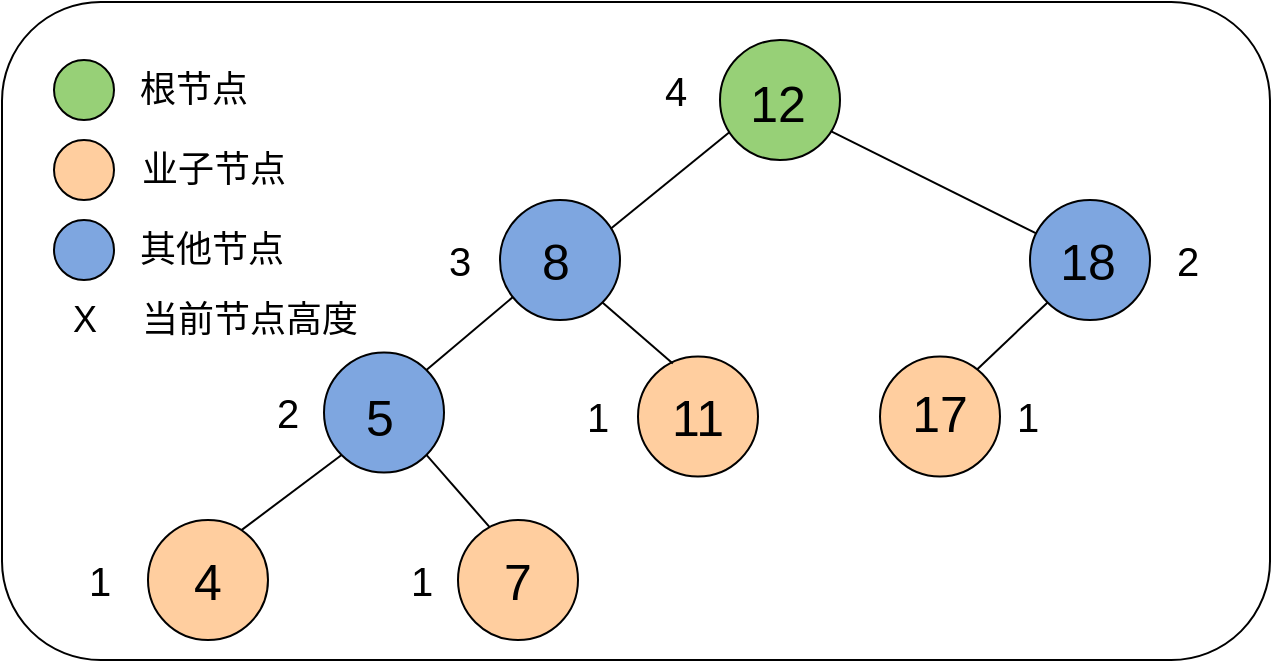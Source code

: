 <mxfile version="14.9.5" type="device"><diagram id="Jl6_3AHuqwfptS_-MiJx" name="Page-1"><mxGraphModel dx="834" dy="389" grid="1" gridSize="10" guides="1" tooltips="1" connect="1" arrows="1" fold="1" page="1" pageScale="1" pageWidth="827" pageHeight="1169" math="0" shadow="0"><root><mxCell id="0"/><mxCell id="1" parent="0"/><mxCell id="9AFSHaZpDhMPzxpDsfW0-101" value="" style="rounded=1;whiteSpace=wrap;html=1;fillColor=#FFFFFF;" parent="1" vertex="1"><mxGeometry x="46" y="51" width="634" height="329" as="geometry"/></mxCell><mxCell id="9AFSHaZpDhMPzxpDsfW0-60" value="" style="ellipse;whiteSpace=wrap;html=1;aspect=fixed;fillColor=#97D077;" parent="1" vertex="1"><mxGeometry x="405" y="70" width="60" height="60" as="geometry"/></mxCell><mxCell id="9AFSHaZpDhMPzxpDsfW0-61" value="" style="ellipse;whiteSpace=wrap;html=1;aspect=fixed;fillColor=#7EA6E0;" parent="1" vertex="1"><mxGeometry x="295" y="150" width="60" height="60" as="geometry"/></mxCell><mxCell id="9AFSHaZpDhMPzxpDsfW0-62" value="" style="ellipse;whiteSpace=wrap;html=1;aspect=fixed;fillColor=#7EA6E0;" parent="1" vertex="1"><mxGeometry x="560" y="150" width="60" height="60" as="geometry"/></mxCell><mxCell id="9AFSHaZpDhMPzxpDsfW0-63" value="" style="ellipse;whiteSpace=wrap;html=1;aspect=fixed;fillColor=#7EA6E0;" parent="1" vertex="1"><mxGeometry x="207" y="226.25" width="60" height="60" as="geometry"/></mxCell><mxCell id="9AFSHaZpDhMPzxpDsfW0-64" value="" style="ellipse;whiteSpace=wrap;html=1;aspect=fixed;fillColor=#FFCE9F;" parent="1" vertex="1"><mxGeometry x="364" y="228.25" width="60" height="60" as="geometry"/></mxCell><mxCell id="9AFSHaZpDhMPzxpDsfW0-65" value="" style="endArrow=none;html=1;entryX=0.078;entryY=0.769;entryDx=0;entryDy=0;entryPerimeter=0;exitX=0.922;exitY=0.239;exitDx=0;exitDy=0;exitPerimeter=0;" parent="1" source="9AFSHaZpDhMPzxpDsfW0-61" target="9AFSHaZpDhMPzxpDsfW0-60" edge="1"><mxGeometry width="50" height="50" relative="1" as="geometry"><mxPoint x="345" y="166" as="sourcePoint"/><mxPoint x="365" y="120" as="targetPoint"/></mxGeometry></mxCell><mxCell id="9AFSHaZpDhMPzxpDsfW0-66" value="" style="endArrow=none;html=1;entryX=0.108;entryY=0.808;entryDx=0;entryDy=0;entryPerimeter=0;exitX=1;exitY=0;exitDx=0;exitDy=0;" parent="1" source="9AFSHaZpDhMPzxpDsfW0-63" target="9AFSHaZpDhMPzxpDsfW0-61" edge="1"><mxGeometry width="50" height="50" relative="1" as="geometry"><mxPoint x="258" y="235" as="sourcePoint"/><mxPoint x="342.577" y="210.003" as="targetPoint"/></mxGeometry></mxCell><mxCell id="9AFSHaZpDhMPzxpDsfW0-67" value="" style="endArrow=none;html=1;entryX=1;entryY=1;entryDx=0;entryDy=0;exitX=0.29;exitY=0.059;exitDx=0;exitDy=0;exitPerimeter=0;" parent="1" source="9AFSHaZpDhMPzxpDsfW0-64" target="9AFSHaZpDhMPzxpDsfW0-61" edge="1"><mxGeometry width="50" height="50" relative="1" as="geometry"><mxPoint x="316.213" y="258.787" as="sourcePoint"/><mxPoint x="363.787" y="211.213" as="targetPoint"/></mxGeometry></mxCell><mxCell id="9AFSHaZpDhMPzxpDsfW0-68" value="" style="endArrow=none;html=1;entryX=0.923;entryY=0.759;entryDx=0;entryDy=0;entryPerimeter=0;" parent="1" source="9AFSHaZpDhMPzxpDsfW0-62" target="9AFSHaZpDhMPzxpDsfW0-60" edge="1"><mxGeometry width="50" height="50" relative="1" as="geometry"><mxPoint x="398.1" y="170.98" as="sourcePoint"/><mxPoint x="453.787" y="131.213" as="targetPoint"/></mxGeometry></mxCell><mxCell id="9AFSHaZpDhMPzxpDsfW0-70" value="" style="endArrow=none;html=1;entryX=0;entryY=1;entryDx=0;entryDy=0;exitX=0.737;exitY=0.116;exitDx=0;exitDy=0;exitPerimeter=0;" parent="1" source="9AFSHaZpDhMPzxpDsfW0-94" target="9AFSHaZpDhMPzxpDsfW0-63" edge="1"><mxGeometry width="50" height="50" relative="1" as="geometry"><mxPoint x="180" y="290" as="sourcePoint"/><mxPoint x="245" y="250" as="targetPoint"/></mxGeometry></mxCell><mxCell id="9AFSHaZpDhMPzxpDsfW0-72" value="" style="endArrow=none;html=1;entryX=1;entryY=1;entryDx=0;entryDy=0;exitX=0.287;exitY=0.086;exitDx=0;exitDy=0;exitPerimeter=0;" parent="1" source="9AFSHaZpDhMPzxpDsfW0-95" target="9AFSHaZpDhMPzxpDsfW0-63" edge="1"><mxGeometry width="50" height="50" relative="1" as="geometry"><mxPoint x="278.06" y="291.44" as="sourcePoint"/><mxPoint x="273.787" y="281.213" as="targetPoint"/></mxGeometry></mxCell><mxCell id="9AFSHaZpDhMPzxpDsfW0-79" value="" style="endArrow=none;html=1;entryX=0;entryY=1;entryDx=0;entryDy=0;exitX=0.8;exitY=0.116;exitDx=0;exitDy=0;exitPerimeter=0;" parent="1" source="9AFSHaZpDhMPzxpDsfW0-92" target="9AFSHaZpDhMPzxpDsfW0-62" edge="1"><mxGeometry width="50" height="50" relative="1" as="geometry"><mxPoint x="465" y="230" as="sourcePoint"/><mxPoint x="486.213" y="131.213" as="targetPoint"/></mxGeometry></mxCell><mxCell id="9AFSHaZpDhMPzxpDsfW0-81" value="" style="ellipse;whiteSpace=wrap;html=1;aspect=fixed;fillColor=#97D077;" parent="1" vertex="1"><mxGeometry x="72" y="80" width="30" height="30" as="geometry"/></mxCell><mxCell id="9AFSHaZpDhMPzxpDsfW0-82" value="" style="ellipse;whiteSpace=wrap;html=1;aspect=fixed;fillColor=#7EA6E0;" parent="1" vertex="1"><mxGeometry x="72" y="160" width="30" height="30" as="geometry"/></mxCell><mxCell id="9AFSHaZpDhMPzxpDsfW0-83" value="&lt;span style=&quot;font-size: 25px&quot;&gt;12&lt;/span&gt;" style="text;html=1;strokeColor=none;fillColor=none;align=center;verticalAlign=middle;whiteSpace=wrap;rounded=0;" parent="1" vertex="1"><mxGeometry x="414" y="91" width="40" height="20" as="geometry"/></mxCell><mxCell id="9AFSHaZpDhMPzxpDsfW0-84" value="&lt;span style=&quot;font-size: 25px&quot;&gt;8&lt;/span&gt;" style="text;html=1;strokeColor=none;fillColor=none;align=center;verticalAlign=middle;whiteSpace=wrap;rounded=0;" parent="1" vertex="1"><mxGeometry x="303" y="170" width="40" height="20" as="geometry"/></mxCell><mxCell id="9AFSHaZpDhMPzxpDsfW0-85" value="&lt;span style=&quot;font-size: 25px&quot;&gt;5&lt;/span&gt;" style="text;html=1;strokeColor=none;fillColor=none;align=center;verticalAlign=middle;whiteSpace=wrap;rounded=0;" parent="1" vertex="1"><mxGeometry x="215" y="248.25" width="40" height="20" as="geometry"/></mxCell><mxCell id="9AFSHaZpDhMPzxpDsfW0-86" value="&lt;span style=&quot;font-size: 25px&quot;&gt;11&lt;/span&gt;" style="text;html=1;strokeColor=none;fillColor=none;align=center;verticalAlign=middle;whiteSpace=wrap;rounded=0;" parent="1" vertex="1"><mxGeometry x="374" y="248.25" width="40" height="20" as="geometry"/></mxCell><mxCell id="9AFSHaZpDhMPzxpDsfW0-87" value="&lt;span style=&quot;font-size: 25px&quot;&gt;18&lt;/span&gt;" style="text;html=1;strokeColor=none;fillColor=none;align=center;verticalAlign=middle;whiteSpace=wrap;rounded=0;" parent="1" vertex="1"><mxGeometry x="560" y="160" width="58" height="40" as="geometry"/></mxCell><mxCell id="9AFSHaZpDhMPzxpDsfW0-88" value="&lt;font style=&quot;font-size: 18px&quot;&gt;根节点&lt;/font&gt;" style="text;html=1;strokeColor=none;fillColor=none;align=center;verticalAlign=middle;whiteSpace=wrap;rounded=0;" parent="1" vertex="1"><mxGeometry x="102" y="85" width="80" height="20" as="geometry"/></mxCell><mxCell id="9AFSHaZpDhMPzxpDsfW0-89" value="&lt;font style=&quot;font-size: 18px&quot;&gt;其他节点&lt;/font&gt;" style="text;html=1;strokeColor=none;fillColor=none;align=center;verticalAlign=middle;whiteSpace=wrap;rounded=0;" parent="1" vertex="1"><mxGeometry x="102" y="165" width="98" height="20" as="geometry"/></mxCell><mxCell id="9AFSHaZpDhMPzxpDsfW0-90" value="" style="ellipse;whiteSpace=wrap;html=1;aspect=fixed;fillColor=#FFCE9F;" parent="1" vertex="1"><mxGeometry x="72" y="120" width="30" height="30" as="geometry"/></mxCell><mxCell id="9AFSHaZpDhMPzxpDsfW0-91" value="&lt;font style=&quot;font-size: 18px&quot;&gt;业子节点&lt;/font&gt;" style="text;html=1;strokeColor=none;fillColor=none;align=center;verticalAlign=middle;whiteSpace=wrap;rounded=0;" parent="1" vertex="1"><mxGeometry x="97" y="125" width="110" height="20" as="geometry"/></mxCell><mxCell id="9AFSHaZpDhMPzxpDsfW0-92" value="" style="ellipse;whiteSpace=wrap;html=1;aspect=fixed;fillColor=#FFCE9F;" parent="1" vertex="1"><mxGeometry x="485" y="228.25" width="60" height="60" as="geometry"/></mxCell><mxCell id="9AFSHaZpDhMPzxpDsfW0-93" value="&lt;span style=&quot;font-size: 25px&quot;&gt;17&lt;/span&gt;" style="text;html=1;strokeColor=none;fillColor=none;align=center;verticalAlign=middle;whiteSpace=wrap;rounded=0;" parent="1" vertex="1"><mxGeometry x="495" y="246.25" width="40" height="20" as="geometry"/></mxCell><mxCell id="9AFSHaZpDhMPzxpDsfW0-94" value="" style="ellipse;whiteSpace=wrap;html=1;aspect=fixed;fillColor=#FFCE9F;" parent="1" vertex="1"><mxGeometry x="119" y="310" width="60" height="60" as="geometry"/></mxCell><mxCell id="9AFSHaZpDhMPzxpDsfW0-95" value="" style="ellipse;whiteSpace=wrap;html=1;aspect=fixed;fillColor=#FFCE9F;" parent="1" vertex="1"><mxGeometry x="274" y="310" width="60" height="60" as="geometry"/></mxCell><mxCell id="9AFSHaZpDhMPzxpDsfW0-96" value="&lt;span style=&quot;font-size: 25px&quot;&gt;4&lt;/span&gt;" style="text;html=1;strokeColor=none;fillColor=none;align=center;verticalAlign=middle;whiteSpace=wrap;rounded=0;" parent="1" vertex="1"><mxGeometry x="129" y="330" width="40" height="20" as="geometry"/></mxCell><mxCell id="9AFSHaZpDhMPzxpDsfW0-98" value="&lt;span style=&quot;font-size: 25px&quot;&gt;7&lt;/span&gt;" style="text;html=1;strokeColor=none;fillColor=none;align=center;verticalAlign=middle;whiteSpace=wrap;rounded=0;" parent="1" vertex="1"><mxGeometry x="284" y="330" width="40" height="20" as="geometry"/></mxCell><mxCell id="9AFSHaZpDhMPzxpDsfW0-102" value="&lt;font style=&quot;font-size: 20px&quot;&gt;2&lt;/font&gt;" style="text;html=1;strokeColor=none;fillColor=none;align=center;verticalAlign=middle;whiteSpace=wrap;rounded=0;" parent="1" vertex="1"><mxGeometry x="140" y="246.25" width="98" height="20" as="geometry"/></mxCell><mxCell id="9AFSHaZpDhMPzxpDsfW0-105" value="&lt;font style=&quot;font-size: 20px&quot;&gt;1&lt;/font&gt;" style="text;html=1;strokeColor=none;fillColor=none;align=center;verticalAlign=middle;whiteSpace=wrap;rounded=0;" parent="1" vertex="1"><mxGeometry x="46" y="330" width="98" height="20" as="geometry"/></mxCell><mxCell id="9AFSHaZpDhMPzxpDsfW0-106" value="&lt;font style=&quot;font-size: 20px&quot;&gt;1&lt;/font&gt;" style="text;html=1;strokeColor=none;fillColor=none;align=center;verticalAlign=middle;whiteSpace=wrap;rounded=0;" parent="1" vertex="1"><mxGeometry x="207" y="330" width="98" height="20" as="geometry"/></mxCell><mxCell id="9AFSHaZpDhMPzxpDsfW0-107" value="&lt;font style=&quot;font-size: 20px&quot;&gt;1&lt;/font&gt;" style="text;html=1;strokeColor=none;fillColor=none;align=center;verticalAlign=middle;whiteSpace=wrap;rounded=0;" parent="1" vertex="1"><mxGeometry x="295" y="248.25" width="98" height="20" as="geometry"/></mxCell><mxCell id="9AFSHaZpDhMPzxpDsfW0-108" value="&lt;font style=&quot;font-size: 20px&quot;&gt;1&lt;/font&gt;" style="text;html=1;strokeColor=none;fillColor=none;align=center;verticalAlign=middle;whiteSpace=wrap;rounded=0;" parent="1" vertex="1"><mxGeometry x="510" y="248.25" width="98" height="20" as="geometry"/></mxCell><mxCell id="9AFSHaZpDhMPzxpDsfW0-109" value="&lt;font style=&quot;font-size: 20px&quot;&gt;3&lt;/font&gt;" style="text;html=1;strokeColor=none;fillColor=none;align=center;verticalAlign=middle;whiteSpace=wrap;rounded=0;" parent="1" vertex="1"><mxGeometry x="226" y="170" width="98" height="20" as="geometry"/></mxCell><mxCell id="9AFSHaZpDhMPzxpDsfW0-110" value="&lt;font style=&quot;font-size: 20px&quot;&gt;2&lt;/font&gt;" style="text;html=1;strokeColor=none;fillColor=none;align=center;verticalAlign=middle;whiteSpace=wrap;rounded=0;" parent="1" vertex="1"><mxGeometry x="590" y="170" width="98" height="20" as="geometry"/></mxCell><mxCell id="9AFSHaZpDhMPzxpDsfW0-111" value="&lt;font style=&quot;font-size: 20px&quot;&gt;4&lt;/font&gt;" style="text;html=1;strokeColor=none;fillColor=none;align=center;verticalAlign=middle;whiteSpace=wrap;rounded=0;" parent="1" vertex="1"><mxGeometry x="334" y="85" width="98" height="20" as="geometry"/></mxCell><mxCell id="c_KwyEo55bIBz6e6Hb0t-1" value="&lt;font style=&quot;font-size: 18px&quot;&gt;当前节点高度&lt;/font&gt;" style="text;html=1;strokeColor=none;fillColor=none;align=center;verticalAlign=middle;whiteSpace=wrap;rounded=0;" vertex="1" parent="1"><mxGeometry x="111" y="200" width="118" height="20" as="geometry"/></mxCell><mxCell id="c_KwyEo55bIBz6e6Hb0t-2" value="&lt;font style=&quot;font-size: 18px&quot;&gt;X&lt;/font&gt;" style="text;html=1;strokeColor=none;fillColor=none;align=center;verticalAlign=middle;whiteSpace=wrap;rounded=0;" vertex="1" parent="1"><mxGeometry x="67.5" y="200" width="39" height="20" as="geometry"/></mxCell></root></mxGraphModel></diagram></mxfile>